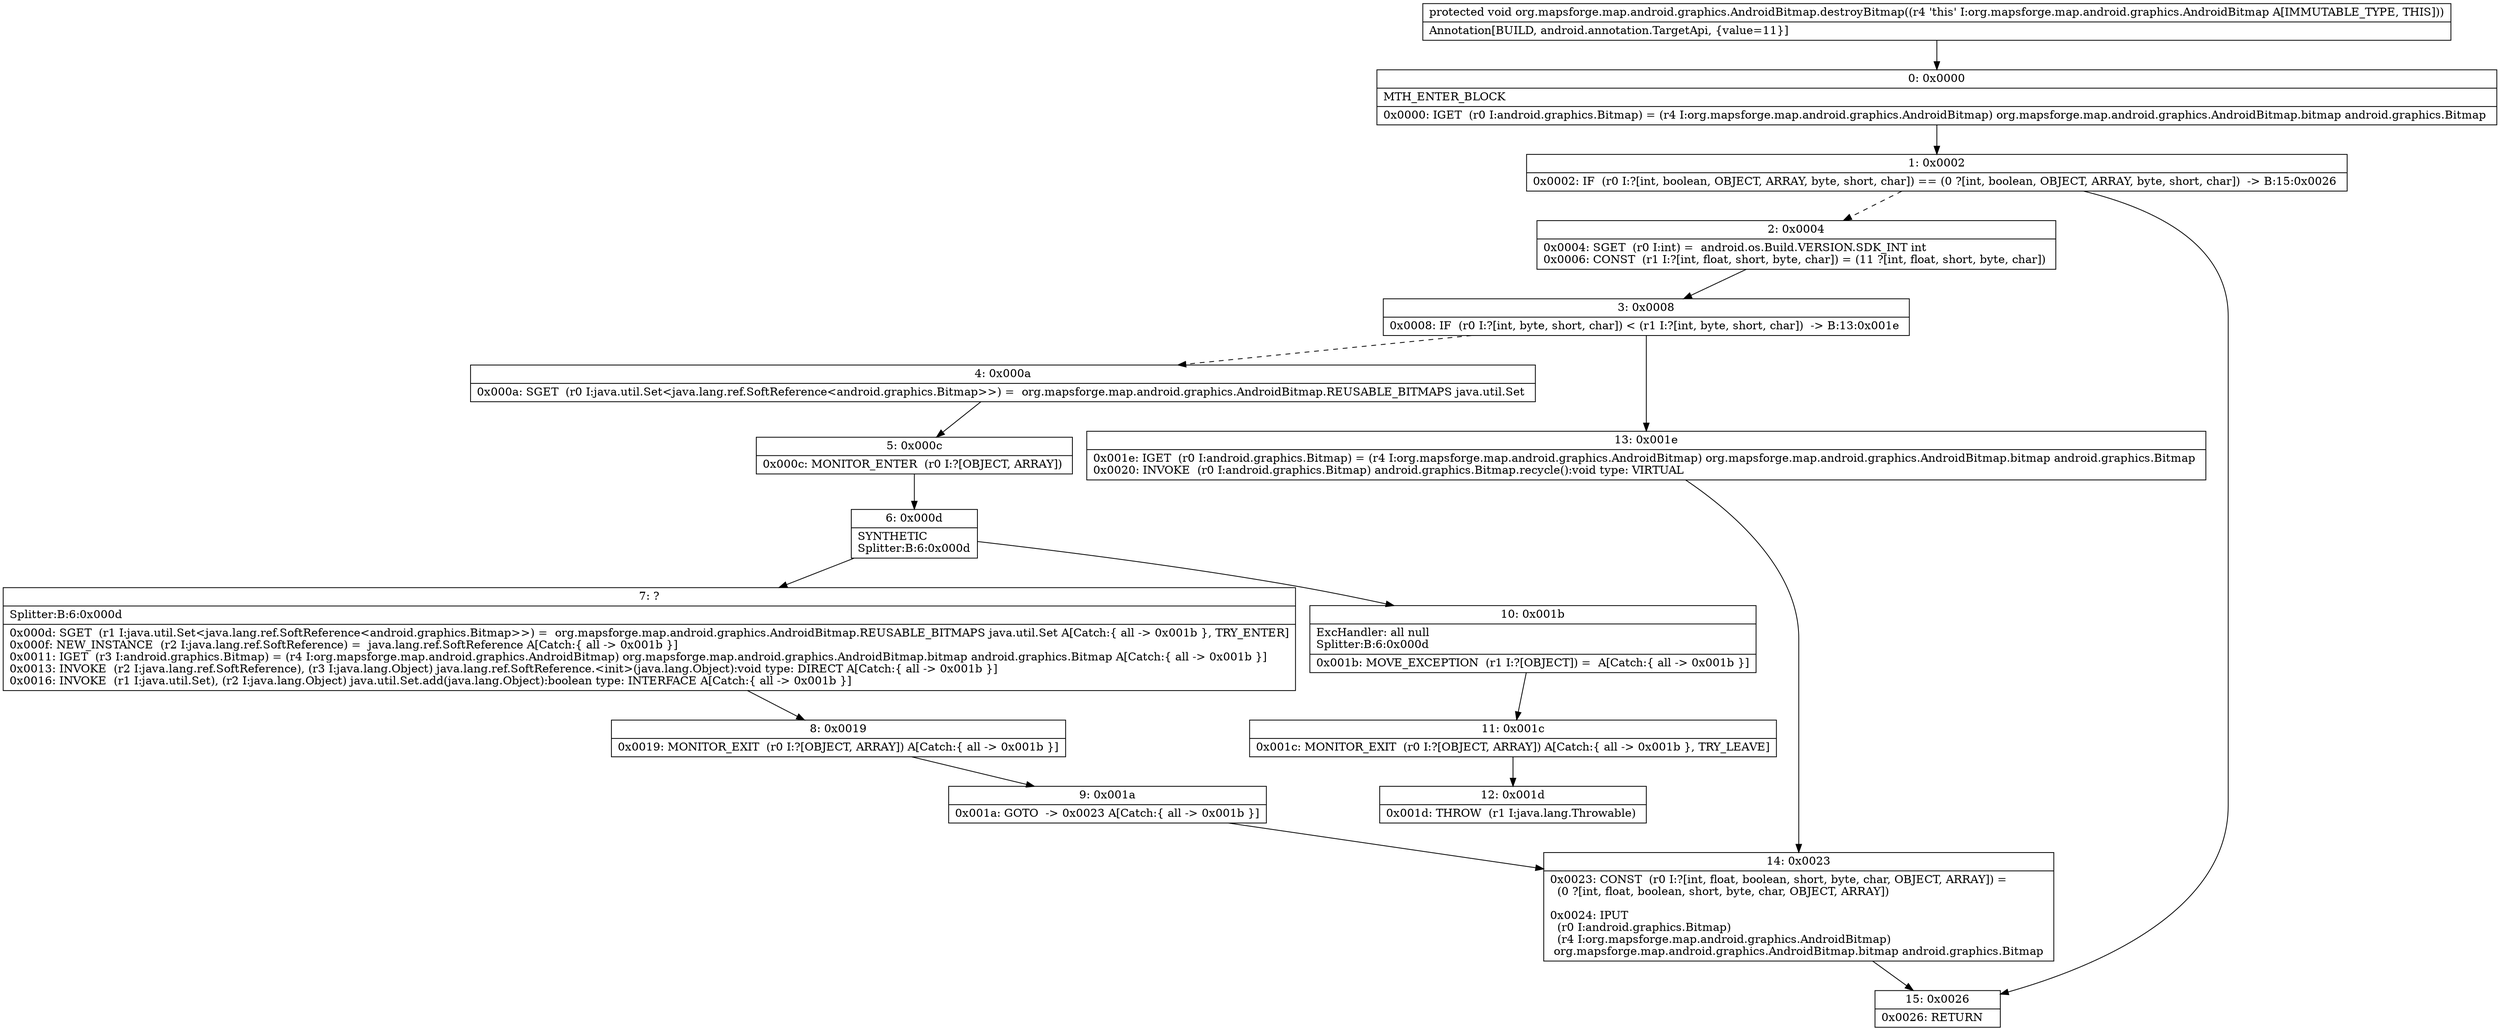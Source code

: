 digraph "CFG fororg.mapsforge.map.android.graphics.AndroidBitmap.destroyBitmap()V" {
Node_0 [shape=record,label="{0\:\ 0x0000|MTH_ENTER_BLOCK\l|0x0000: IGET  (r0 I:android.graphics.Bitmap) = (r4 I:org.mapsforge.map.android.graphics.AndroidBitmap) org.mapsforge.map.android.graphics.AndroidBitmap.bitmap android.graphics.Bitmap \l}"];
Node_1 [shape=record,label="{1\:\ 0x0002|0x0002: IF  (r0 I:?[int, boolean, OBJECT, ARRAY, byte, short, char]) == (0 ?[int, boolean, OBJECT, ARRAY, byte, short, char])  \-\> B:15:0x0026 \l}"];
Node_2 [shape=record,label="{2\:\ 0x0004|0x0004: SGET  (r0 I:int) =  android.os.Build.VERSION.SDK_INT int \l0x0006: CONST  (r1 I:?[int, float, short, byte, char]) = (11 ?[int, float, short, byte, char]) \l}"];
Node_3 [shape=record,label="{3\:\ 0x0008|0x0008: IF  (r0 I:?[int, byte, short, char]) \< (r1 I:?[int, byte, short, char])  \-\> B:13:0x001e \l}"];
Node_4 [shape=record,label="{4\:\ 0x000a|0x000a: SGET  (r0 I:java.util.Set\<java.lang.ref.SoftReference\<android.graphics.Bitmap\>\>) =  org.mapsforge.map.android.graphics.AndroidBitmap.REUSABLE_BITMAPS java.util.Set \l}"];
Node_5 [shape=record,label="{5\:\ 0x000c|0x000c: MONITOR_ENTER  (r0 I:?[OBJECT, ARRAY]) \l}"];
Node_6 [shape=record,label="{6\:\ 0x000d|SYNTHETIC\lSplitter:B:6:0x000d\l}"];
Node_7 [shape=record,label="{7\:\ ?|Splitter:B:6:0x000d\l|0x000d: SGET  (r1 I:java.util.Set\<java.lang.ref.SoftReference\<android.graphics.Bitmap\>\>) =  org.mapsforge.map.android.graphics.AndroidBitmap.REUSABLE_BITMAPS java.util.Set A[Catch:\{ all \-\> 0x001b \}, TRY_ENTER]\l0x000f: NEW_INSTANCE  (r2 I:java.lang.ref.SoftReference) =  java.lang.ref.SoftReference A[Catch:\{ all \-\> 0x001b \}]\l0x0011: IGET  (r3 I:android.graphics.Bitmap) = (r4 I:org.mapsforge.map.android.graphics.AndroidBitmap) org.mapsforge.map.android.graphics.AndroidBitmap.bitmap android.graphics.Bitmap A[Catch:\{ all \-\> 0x001b \}]\l0x0013: INVOKE  (r2 I:java.lang.ref.SoftReference), (r3 I:java.lang.Object) java.lang.ref.SoftReference.\<init\>(java.lang.Object):void type: DIRECT A[Catch:\{ all \-\> 0x001b \}]\l0x0016: INVOKE  (r1 I:java.util.Set), (r2 I:java.lang.Object) java.util.Set.add(java.lang.Object):boolean type: INTERFACE A[Catch:\{ all \-\> 0x001b \}]\l}"];
Node_8 [shape=record,label="{8\:\ 0x0019|0x0019: MONITOR_EXIT  (r0 I:?[OBJECT, ARRAY]) A[Catch:\{ all \-\> 0x001b \}]\l}"];
Node_9 [shape=record,label="{9\:\ 0x001a|0x001a: GOTO  \-\> 0x0023 A[Catch:\{ all \-\> 0x001b \}]\l}"];
Node_10 [shape=record,label="{10\:\ 0x001b|ExcHandler: all null\lSplitter:B:6:0x000d\l|0x001b: MOVE_EXCEPTION  (r1 I:?[OBJECT]) =  A[Catch:\{ all \-\> 0x001b \}]\l}"];
Node_11 [shape=record,label="{11\:\ 0x001c|0x001c: MONITOR_EXIT  (r0 I:?[OBJECT, ARRAY]) A[Catch:\{ all \-\> 0x001b \}, TRY_LEAVE]\l}"];
Node_12 [shape=record,label="{12\:\ 0x001d|0x001d: THROW  (r1 I:java.lang.Throwable) \l}"];
Node_13 [shape=record,label="{13\:\ 0x001e|0x001e: IGET  (r0 I:android.graphics.Bitmap) = (r4 I:org.mapsforge.map.android.graphics.AndroidBitmap) org.mapsforge.map.android.graphics.AndroidBitmap.bitmap android.graphics.Bitmap \l0x0020: INVOKE  (r0 I:android.graphics.Bitmap) android.graphics.Bitmap.recycle():void type: VIRTUAL \l}"];
Node_14 [shape=record,label="{14\:\ 0x0023|0x0023: CONST  (r0 I:?[int, float, boolean, short, byte, char, OBJECT, ARRAY]) = \l  (0 ?[int, float, boolean, short, byte, char, OBJECT, ARRAY])\l \l0x0024: IPUT  \l  (r0 I:android.graphics.Bitmap)\l  (r4 I:org.mapsforge.map.android.graphics.AndroidBitmap)\l org.mapsforge.map.android.graphics.AndroidBitmap.bitmap android.graphics.Bitmap \l}"];
Node_15 [shape=record,label="{15\:\ 0x0026|0x0026: RETURN   \l}"];
MethodNode[shape=record,label="{protected void org.mapsforge.map.android.graphics.AndroidBitmap.destroyBitmap((r4 'this' I:org.mapsforge.map.android.graphics.AndroidBitmap A[IMMUTABLE_TYPE, THIS]))  | Annotation[BUILD, android.annotation.TargetApi, \{value=11\}]\l}"];
MethodNode -> Node_0;
Node_0 -> Node_1;
Node_1 -> Node_2[style=dashed];
Node_1 -> Node_15;
Node_2 -> Node_3;
Node_3 -> Node_4[style=dashed];
Node_3 -> Node_13;
Node_4 -> Node_5;
Node_5 -> Node_6;
Node_6 -> Node_7;
Node_6 -> Node_10;
Node_7 -> Node_8;
Node_8 -> Node_9;
Node_9 -> Node_14;
Node_10 -> Node_11;
Node_11 -> Node_12;
Node_13 -> Node_14;
Node_14 -> Node_15;
}

